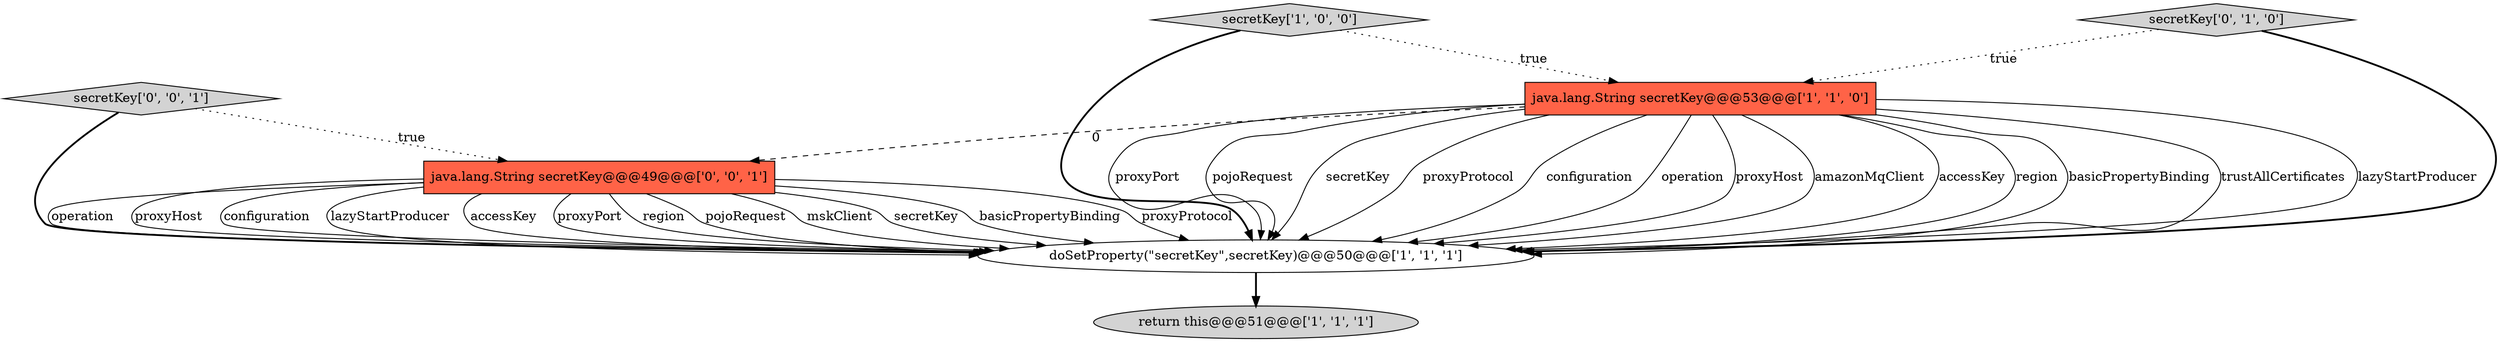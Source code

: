 digraph {
2 [style = filled, label = "return this@@@51@@@['1', '1', '1']", fillcolor = lightgray, shape = ellipse image = "AAA0AAABBB1BBB"];
1 [style = filled, label = "doSetProperty(\"secretKey\",secretKey)@@@50@@@['1', '1', '1']", fillcolor = white, shape = ellipse image = "AAA0AAABBB1BBB"];
5 [style = filled, label = "java.lang.String secretKey@@@49@@@['0', '0', '1']", fillcolor = tomato, shape = box image = "AAA0AAABBB3BBB"];
6 [style = filled, label = "secretKey['0', '0', '1']", fillcolor = lightgray, shape = diamond image = "AAA0AAABBB3BBB"];
3 [style = filled, label = "java.lang.String secretKey@@@53@@@['1', '1', '0']", fillcolor = tomato, shape = box image = "AAA0AAABBB1BBB"];
0 [style = filled, label = "secretKey['1', '0', '0']", fillcolor = lightgray, shape = diamond image = "AAA0AAABBB1BBB"];
4 [style = filled, label = "secretKey['0', '1', '0']", fillcolor = lightgray, shape = diamond image = "AAA0AAABBB2BBB"];
3->5 [style = dashed, label="0"];
3->1 [style = solid, label="proxyPort"];
5->1 [style = solid, label="operation"];
3->1 [style = solid, label="pojoRequest"];
3->1 [style = solid, label="secretKey"];
5->1 [style = solid, label="proxyHost"];
5->1 [style = solid, label="configuration"];
5->1 [style = solid, label="lazyStartProducer"];
3->1 [style = solid, label="proxyProtocol"];
3->1 [style = solid, label="configuration"];
5->1 [style = solid, label="accessKey"];
3->1 [style = solid, label="operation"];
3->1 [style = solid, label="proxyHost"];
5->1 [style = solid, label="proxyPort"];
5->1 [style = solid, label="region"];
5->1 [style = solid, label="pojoRequest"];
3->1 [style = solid, label="amazonMqClient"];
3->1 [style = solid, label="accessKey"];
6->1 [style = bold, label=""];
3->1 [style = solid, label="region"];
4->3 [style = dotted, label="true"];
5->1 [style = solid, label="mskClient"];
0->1 [style = bold, label=""];
3->1 [style = solid, label="basicPropertyBinding"];
5->1 [style = solid, label="secretKey"];
1->2 [style = bold, label=""];
4->1 [style = bold, label=""];
0->3 [style = dotted, label="true"];
3->1 [style = solid, label="trustAllCertificates"];
5->1 [style = solid, label="basicPropertyBinding"];
3->1 [style = solid, label="lazyStartProducer"];
5->1 [style = solid, label="proxyProtocol"];
6->5 [style = dotted, label="true"];
}
